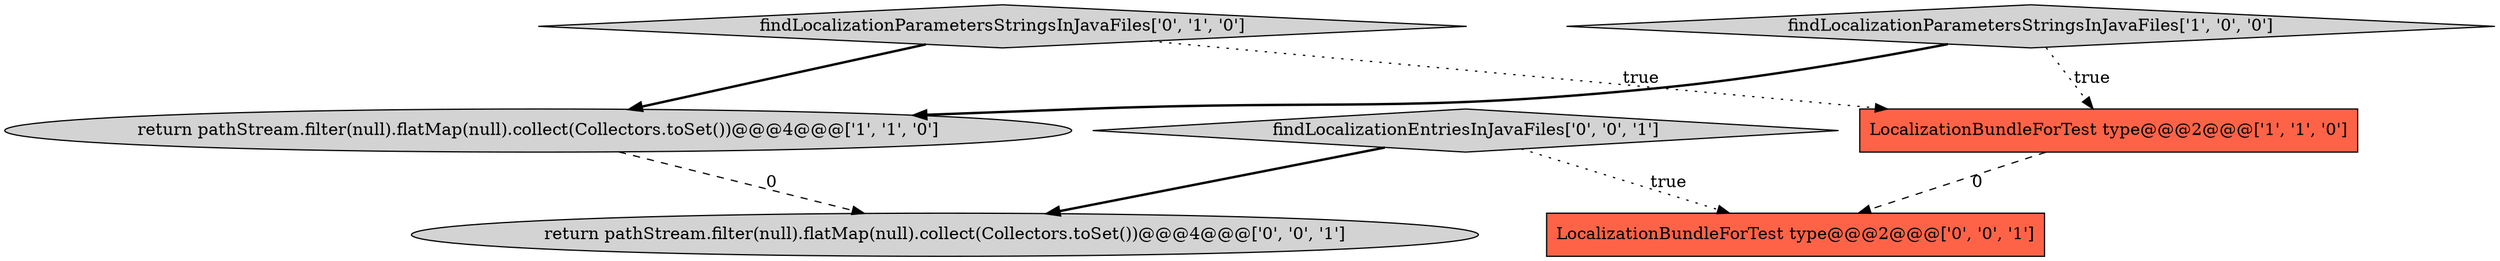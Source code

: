 digraph {
0 [style = filled, label = "LocalizationBundleForTest type@@@2@@@['1', '1', '0']", fillcolor = tomato, shape = box image = "AAA0AAABBB1BBB"];
5 [style = filled, label = "findLocalizationEntriesInJavaFiles['0', '0', '1']", fillcolor = lightgray, shape = diamond image = "AAA0AAABBB3BBB"];
3 [style = filled, label = "findLocalizationParametersStringsInJavaFiles['0', '1', '0']", fillcolor = lightgray, shape = diamond image = "AAA0AAABBB2BBB"];
2 [style = filled, label = "return pathStream.filter(null).flatMap(null).collect(Collectors.toSet())@@@4@@@['1', '1', '0']", fillcolor = lightgray, shape = ellipse image = "AAA0AAABBB1BBB"];
6 [style = filled, label = "return pathStream.filter(null).flatMap(null).collect(Collectors.toSet())@@@4@@@['0', '0', '1']", fillcolor = lightgray, shape = ellipse image = "AAA0AAABBB3BBB"];
1 [style = filled, label = "findLocalizationParametersStringsInJavaFiles['1', '0', '0']", fillcolor = lightgray, shape = diamond image = "AAA0AAABBB1BBB"];
4 [style = filled, label = "LocalizationBundleForTest type@@@2@@@['0', '0', '1']", fillcolor = tomato, shape = box image = "AAA0AAABBB3BBB"];
1->2 [style = bold, label=""];
0->4 [style = dashed, label="0"];
1->0 [style = dotted, label="true"];
5->6 [style = bold, label=""];
3->2 [style = bold, label=""];
5->4 [style = dotted, label="true"];
3->0 [style = dotted, label="true"];
2->6 [style = dashed, label="0"];
}
